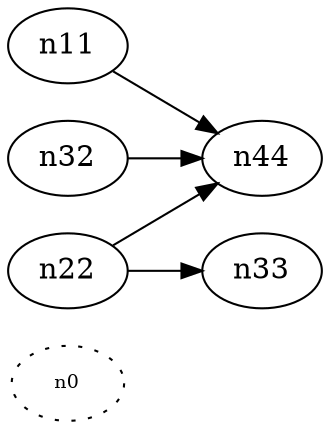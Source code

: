digraph test5 {
	rankdir=LR;
	fontcolor=blue; /* c0; c1; c0 -- c1 */
	n0 [style=dotted, fillcolor=blue, fontsize=9];
	n11 -> n44;
	n22 -> n33;
	n22 -> n44;
	n32 -> n44;
}
